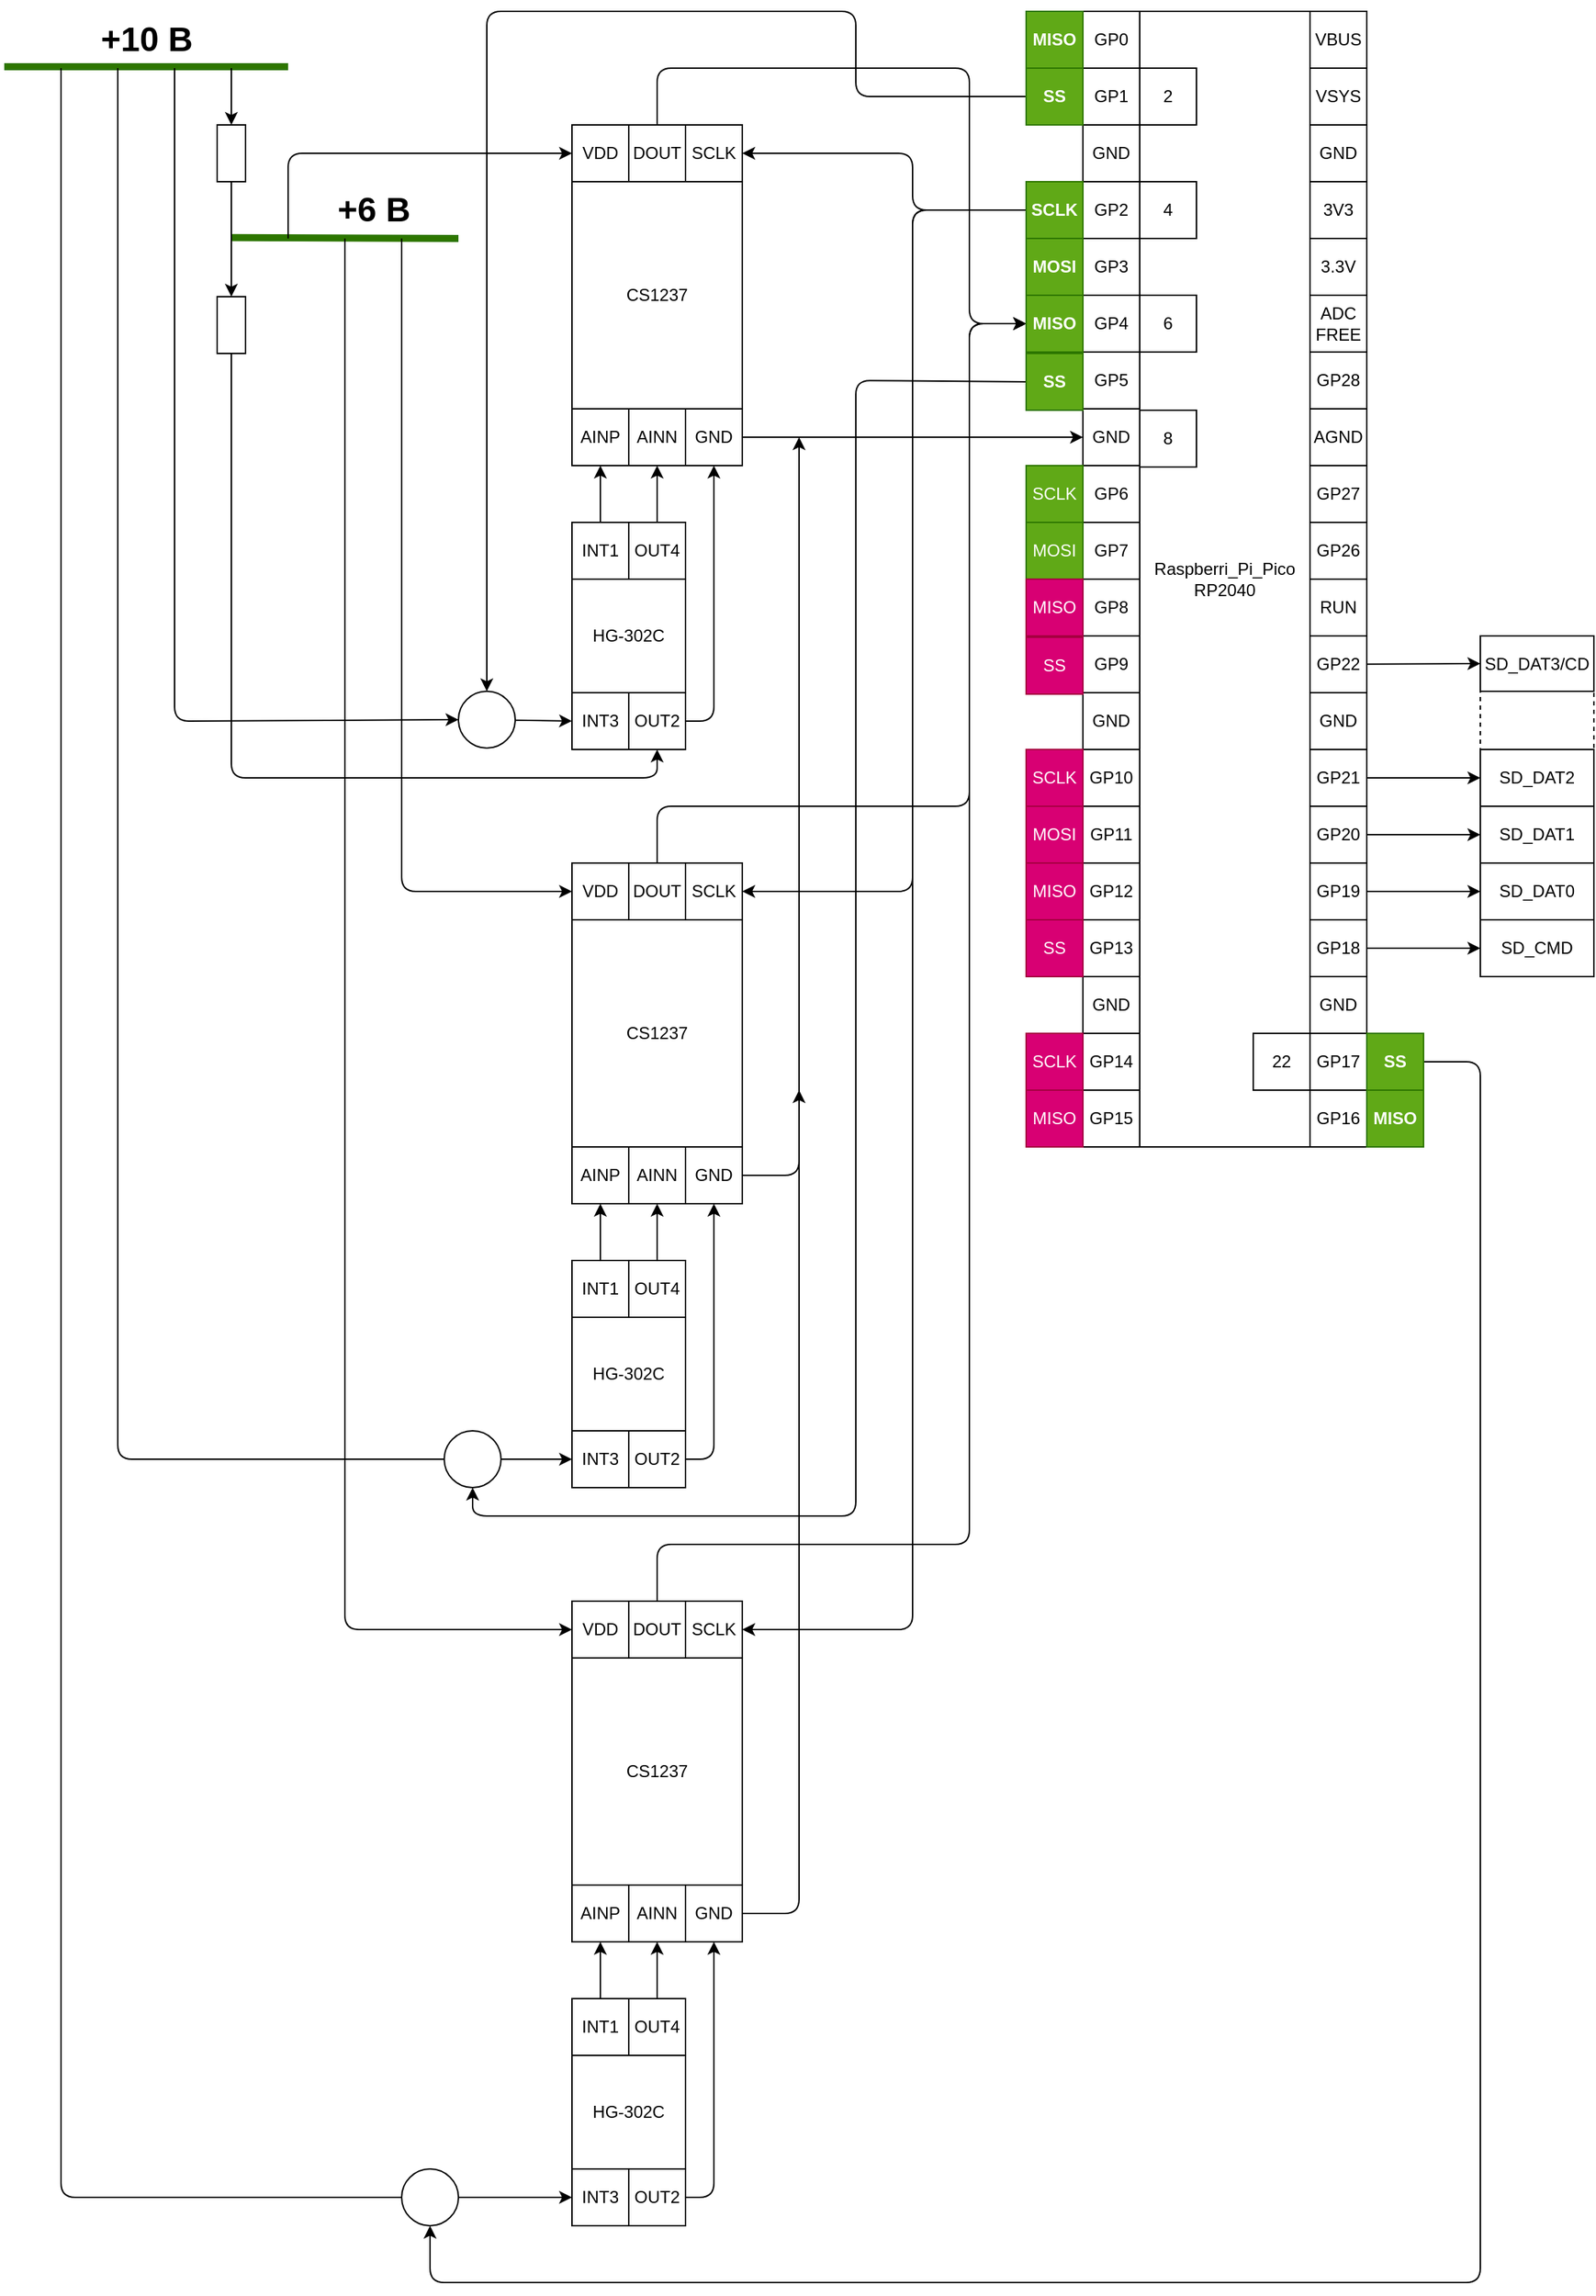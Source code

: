 <mxfile>
    <diagram id="FSZ1kesDSIXPtyk0p3CQ" name="Страница 1">
        <mxGraphModel dx="1162" dy="984" grid="1" gridSize="10" guides="1" tooltips="1" connect="1" arrows="1" fold="1" page="1" pageScale="1" pageWidth="3300" pageHeight="4681" math="1" shadow="0">
            <root>
                <mxCell id="0"/>
                <mxCell id="1" parent="0"/>
                <mxCell id="309" style="edgeStyle=none;html=1;entryX=0;entryY=0.5;entryDx=0;entryDy=0;strokeWidth=1;" parent="1" target="304" edge="1">
                    <mxGeometry relative="1" as="geometry">
                        <mxPoint x="1920" y="2539.9" as="sourcePoint"/>
                    </mxGeometry>
                </mxCell>
                <mxCell id="310" style="edgeStyle=none;html=1;entryX=0;entryY=0.5;entryDx=0;entryDy=0;strokeWidth=1;" parent="1" target="305" edge="1">
                    <mxGeometry relative="1" as="geometry">
                        <mxPoint x="1920" y="2620" as="sourcePoint"/>
                    </mxGeometry>
                </mxCell>
                <mxCell id="311" style="edgeStyle=none;html=1;entryX=0;entryY=0.5;entryDx=0;entryDy=0;strokeWidth=1;" parent="1" target="306" edge="1">
                    <mxGeometry relative="1" as="geometry">
                        <mxPoint x="1920" y="2660" as="sourcePoint"/>
                    </mxGeometry>
                </mxCell>
                <mxCell id="312" style="edgeStyle=none;html=1;entryX=0;entryY=0.5;entryDx=0;entryDy=0;strokeWidth=1;" parent="1" target="307" edge="1">
                    <mxGeometry relative="1" as="geometry">
                        <mxPoint x="1920" y="2700" as="sourcePoint"/>
                    </mxGeometry>
                </mxCell>
                <mxCell id="313" style="edgeStyle=none;html=1;entryX=0;entryY=0.5;entryDx=0;entryDy=0;strokeWidth=1;" parent="1" target="308" edge="1">
                    <mxGeometry relative="1" as="geometry">
                        <mxPoint x="1920" y="2740" as="sourcePoint"/>
                    </mxGeometry>
                </mxCell>
                <mxCell id="170" value="CS1237" style="rounded=0;whiteSpace=wrap;html=1;" parent="1" vertex="1">
                    <mxGeometry x="1360" y="2200" width="120" height="160" as="geometry"/>
                </mxCell>
                <mxCell id="191" style="edgeStyle=none;html=1;exitX=0;exitY=0.25;exitDx=0;exitDy=0;" parent="1" source="171" edge="1">
                    <mxGeometry relative="1" as="geometry">
                        <mxPoint x="1370" y="2380" as="targetPoint"/>
                    </mxGeometry>
                </mxCell>
                <mxCell id="171" value="AINP" style="whiteSpace=wrap;html=1;aspect=fixed;" parent="1" vertex="1">
                    <mxGeometry x="1360" y="2360" width="40" height="40" as="geometry"/>
                </mxCell>
                <mxCell id="249" style="edgeStyle=none;html=1;entryX=0;entryY=0.5;entryDx=0;entryDy=0;" parent="1" source="172" edge="1">
                    <mxGeometry relative="1" as="geometry">
                        <mxPoint x="1720" y="2380" as="targetPoint"/>
                    </mxGeometry>
                </mxCell>
                <mxCell id="172" value="GND" style="whiteSpace=wrap;html=1;aspect=fixed;" parent="1" vertex="1">
                    <mxGeometry x="1440" y="2360" width="40" height="40" as="geometry"/>
                </mxCell>
                <mxCell id="173" value="AINN" style="whiteSpace=wrap;html=1;aspect=fixed;" parent="1" vertex="1">
                    <mxGeometry x="1400" y="2360" width="40" height="40" as="geometry"/>
                </mxCell>
                <mxCell id="251" style="edgeStyle=none;html=1;entryX=0;entryY=0.5;entryDx=0;entryDy=0;" parent="1" source="174" edge="1">
                    <mxGeometry relative="1" as="geometry">
                        <Array as="points">
                            <mxPoint x="1420" y="2120"/>
                            <mxPoint x="1640" y="2120"/>
                            <mxPoint x="1640" y="2300"/>
                        </Array>
                        <mxPoint x="1680" y="2300" as="targetPoint"/>
                    </mxGeometry>
                </mxCell>
                <mxCell id="174" value="DOUT" style="whiteSpace=wrap;html=1;aspect=fixed;" parent="1" vertex="1">
                    <mxGeometry x="1400" y="2160" width="40" height="40" as="geometry"/>
                </mxCell>
                <mxCell id="175" value="SCLK" style="whiteSpace=wrap;html=1;aspect=fixed;" parent="1" vertex="1">
                    <mxGeometry x="1440" y="2160" width="40" height="40" as="geometry"/>
                </mxCell>
                <mxCell id="176" value="VDD" style="whiteSpace=wrap;html=1;aspect=fixed;" parent="1" vertex="1">
                    <mxGeometry x="1360" y="2160" width="40" height="40" as="geometry"/>
                </mxCell>
                <mxCell id="179" value="HG-302C" style="whiteSpace=wrap;html=1;aspect=fixed;" parent="1" vertex="1">
                    <mxGeometry x="1360" y="2480" width="80" height="80" as="geometry"/>
                </mxCell>
                <mxCell id="184" style="edgeStyle=none;html=1;entryX=0.5;entryY=1;entryDx=0;entryDy=0;" parent="1" source="180" target="171" edge="1">
                    <mxGeometry relative="1" as="geometry"/>
                </mxCell>
                <mxCell id="180" value="INT1" style="whiteSpace=wrap;html=1;aspect=fixed;" parent="1" vertex="1">
                    <mxGeometry x="1360" y="2440" width="40" height="40" as="geometry"/>
                </mxCell>
                <mxCell id="181" value="INT3" style="whiteSpace=wrap;html=1;aspect=fixed;" parent="1" vertex="1">
                    <mxGeometry x="1360" y="2560" width="40" height="40" as="geometry"/>
                </mxCell>
                <mxCell id="196" style="edgeStyle=none;html=1;exitX=1;exitY=0.5;exitDx=0;exitDy=0;entryX=0.5;entryY=1;entryDx=0;entryDy=0;" parent="1" source="182" target="172" edge="1">
                    <mxGeometry relative="1" as="geometry">
                        <Array as="points">
                            <mxPoint x="1460" y="2580"/>
                        </Array>
                    </mxGeometry>
                </mxCell>
                <mxCell id="182" value="OUT2" style="whiteSpace=wrap;html=1;aspect=fixed;" parent="1" vertex="1">
                    <mxGeometry x="1400" y="2560" width="40" height="40" as="geometry"/>
                </mxCell>
                <mxCell id="185" style="edgeStyle=none;html=1;entryX=0.5;entryY=1;entryDx=0;entryDy=0;" parent="1" source="183" target="173" edge="1">
                    <mxGeometry relative="1" as="geometry"/>
                </mxCell>
                <mxCell id="183" value="OUT4" style="whiteSpace=wrap;html=1;aspect=fixed;" parent="1" vertex="1">
                    <mxGeometry x="1400" y="2440" width="40" height="40" as="geometry"/>
                </mxCell>
                <mxCell id="197" value="CS1237" style="rounded=0;whiteSpace=wrap;html=1;" parent="1" vertex="1">
                    <mxGeometry x="1360" y="2720" width="120" height="160" as="geometry"/>
                </mxCell>
                <mxCell id="198" style="edgeStyle=none;html=1;exitX=0;exitY=0.25;exitDx=0;exitDy=0;" parent="1" source="199" edge="1">
                    <mxGeometry relative="1" as="geometry">
                        <mxPoint x="1370" y="2900" as="targetPoint"/>
                    </mxGeometry>
                </mxCell>
                <mxCell id="199" value="AINP" style="whiteSpace=wrap;html=1;aspect=fixed;" parent="1" vertex="1">
                    <mxGeometry x="1360" y="2880" width="40" height="40" as="geometry"/>
                </mxCell>
                <mxCell id="259" style="edgeStyle=none;html=1;" parent="1" source="200" edge="1">
                    <mxGeometry relative="1" as="geometry">
                        <mxPoint x="1520" y="2380" as="targetPoint"/>
                        <Array as="points">
                            <mxPoint x="1520" y="2900"/>
                        </Array>
                    </mxGeometry>
                </mxCell>
                <mxCell id="200" value="GND" style="whiteSpace=wrap;html=1;aspect=fixed;" parent="1" vertex="1">
                    <mxGeometry x="1440" y="2880" width="40" height="40" as="geometry"/>
                </mxCell>
                <mxCell id="201" value="AINN" style="whiteSpace=wrap;html=1;aspect=fixed;" parent="1" vertex="1">
                    <mxGeometry x="1400" y="2880" width="40" height="40" as="geometry"/>
                </mxCell>
                <mxCell id="256" style="edgeStyle=none;html=1;entryX=0;entryY=0.5;entryDx=0;entryDy=0;" parent="1" source="202" edge="1">
                    <mxGeometry relative="1" as="geometry">
                        <Array as="points">
                            <mxPoint x="1420" y="2640"/>
                            <mxPoint x="1640" y="2640"/>
                            <mxPoint x="1640" y="2300"/>
                        </Array>
                        <mxPoint x="1680" y="2300" as="targetPoint"/>
                    </mxGeometry>
                </mxCell>
                <mxCell id="202" value="DOUT" style="whiteSpace=wrap;html=1;aspect=fixed;" parent="1" vertex="1">
                    <mxGeometry x="1400" y="2680" width="40" height="40" as="geometry"/>
                </mxCell>
                <mxCell id="203" value="SCLK" style="whiteSpace=wrap;html=1;aspect=fixed;" parent="1" vertex="1">
                    <mxGeometry x="1440" y="2680" width="40" height="40" as="geometry"/>
                </mxCell>
                <mxCell id="205" value="VDD" style="whiteSpace=wrap;html=1;aspect=fixed;" parent="1" vertex="1">
                    <mxGeometry x="1360" y="2680" width="40" height="40" as="geometry"/>
                </mxCell>
                <mxCell id="208" value="HG-302C" style="whiteSpace=wrap;html=1;aspect=fixed;" parent="1" vertex="1">
                    <mxGeometry x="1360" y="3000" width="80" height="80" as="geometry"/>
                </mxCell>
                <mxCell id="209" style="edgeStyle=none;html=1;entryX=0.5;entryY=1;entryDx=0;entryDy=0;" parent="1" source="210" target="199" edge="1">
                    <mxGeometry relative="1" as="geometry"/>
                </mxCell>
                <mxCell id="210" value="INT1" style="whiteSpace=wrap;html=1;aspect=fixed;" parent="1" vertex="1">
                    <mxGeometry x="1360" y="2960" width="40" height="40" as="geometry"/>
                </mxCell>
                <mxCell id="212" value="INT3" style="whiteSpace=wrap;html=1;aspect=fixed;" parent="1" vertex="1">
                    <mxGeometry x="1360" y="3080" width="40" height="40" as="geometry"/>
                </mxCell>
                <mxCell id="213" style="edgeStyle=none;html=1;exitX=1;exitY=0.5;exitDx=0;exitDy=0;entryX=0.5;entryY=1;entryDx=0;entryDy=0;" parent="1" source="214" target="200" edge="1">
                    <mxGeometry relative="1" as="geometry">
                        <Array as="points">
                            <mxPoint x="1460" y="3100"/>
                        </Array>
                    </mxGeometry>
                </mxCell>
                <mxCell id="214" value="OUT2" style="whiteSpace=wrap;html=1;aspect=fixed;" parent="1" vertex="1">
                    <mxGeometry x="1400" y="3080" width="40" height="40" as="geometry"/>
                </mxCell>
                <mxCell id="215" style="edgeStyle=none;html=1;entryX=0.5;entryY=1;entryDx=0;entryDy=0;" parent="1" source="216" target="201" edge="1">
                    <mxGeometry relative="1" as="geometry"/>
                </mxCell>
                <mxCell id="216" value="OUT4" style="whiteSpace=wrap;html=1;aspect=fixed;" parent="1" vertex="1">
                    <mxGeometry x="1400" y="2960" width="40" height="40" as="geometry"/>
                </mxCell>
                <mxCell id="250" style="edgeStyle=none;html=1;entryX=1;entryY=0.5;entryDx=0;entryDy=0;" parent="1" target="175" edge="1">
                    <mxGeometry relative="1" as="geometry">
                        <Array as="points">
                            <mxPoint x="1600" y="2220"/>
                            <mxPoint x="1600" y="2180"/>
                        </Array>
                        <mxPoint x="1680" y="2220" as="sourcePoint"/>
                    </mxGeometry>
                </mxCell>
                <mxCell id="315" style="edgeStyle=none;html=1;exitX=0;exitY=0.5;exitDx=0;exitDy=0;entryX=1;entryY=0.5;entryDx=0;entryDy=0;" parent="1" target="203" edge="1">
                    <mxGeometry relative="1" as="geometry">
                        <Array as="points">
                            <mxPoint x="1600" y="2220"/>
                            <mxPoint x="1600" y="2700"/>
                        </Array>
                        <mxPoint x="1680" y="2220" as="sourcePoint"/>
                    </mxGeometry>
                </mxCell>
                <mxCell id="316" style="edgeStyle=none;html=1;exitX=0;exitY=0.5;exitDx=0;exitDy=0;entryX=1;entryY=0.5;entryDx=0;entryDy=0;" parent="1" target="271" edge="1">
                    <mxGeometry relative="1" as="geometry">
                        <Array as="points">
                            <mxPoint x="1600" y="2220"/>
                            <mxPoint x="1600" y="3220"/>
                        </Array>
                        <mxPoint x="1680" y="2220" as="sourcePoint"/>
                    </mxGeometry>
                </mxCell>
                <mxCell id="319" style="edgeStyle=none;html=1;exitX=0;exitY=0.5;exitDx=0;exitDy=0;entryX=0.5;entryY=0;entryDx=0;entryDy=0;" parent="1" target="389" edge="1">
                    <mxGeometry relative="1" as="geometry">
                        <Array as="points">
                            <mxPoint x="1560" y="2140"/>
                            <mxPoint x="1560" y="2080"/>
                            <mxPoint x="1300" y="2080"/>
                            <mxPoint x="1300" y="2430"/>
                        </Array>
                        <mxPoint x="1680" y="2140" as="sourcePoint"/>
                        <mxPoint x="1320" y="2520" as="targetPoint"/>
                    </mxGeometry>
                </mxCell>
                <mxCell id="320" style="edgeStyle=none;html=1;exitX=0;exitY=0.5;exitDx=0;exitDy=0;entryX=0.5;entryY=1;entryDx=0;entryDy=0;" parent="1" target="391" edge="1">
                    <mxGeometry relative="1" as="geometry">
                        <Array as="points">
                            <mxPoint x="1560" y="2340"/>
                            <mxPoint x="1560" y="3140"/>
                            <mxPoint x="1320" y="3140"/>
                            <mxPoint x="1290" y="3140"/>
                        </Array>
                        <mxPoint x="1680" y="2341" as="sourcePoint"/>
                    </mxGeometry>
                </mxCell>
                <mxCell id="265" value="CS1237" style="rounded=0;whiteSpace=wrap;html=1;" parent="1" vertex="1">
                    <mxGeometry x="1360" y="3240" width="120" height="160" as="geometry"/>
                </mxCell>
                <mxCell id="266" style="edgeStyle=none;html=1;exitX=0;exitY=0.25;exitDx=0;exitDy=0;" parent="1" source="267" edge="1">
                    <mxGeometry relative="1" as="geometry">
                        <mxPoint x="1370.0" y="3420" as="targetPoint"/>
                    </mxGeometry>
                </mxCell>
                <mxCell id="267" value="AINP" style="whiteSpace=wrap;html=1;aspect=fixed;" parent="1" vertex="1">
                    <mxGeometry x="1360" y="3400" width="40" height="40" as="geometry"/>
                </mxCell>
                <mxCell id="286" style="edgeStyle=none;html=1;" parent="1" source="268" edge="1">
                    <mxGeometry relative="1" as="geometry">
                        <mxPoint x="1520" y="2840" as="targetPoint"/>
                        <Array as="points">
                            <mxPoint x="1520" y="3420"/>
                        </Array>
                    </mxGeometry>
                </mxCell>
                <mxCell id="268" value="GND" style="whiteSpace=wrap;html=1;aspect=fixed;" parent="1" vertex="1">
                    <mxGeometry x="1440" y="3400" width="40" height="40" as="geometry"/>
                </mxCell>
                <mxCell id="269" value="AINN" style="whiteSpace=wrap;html=1;aspect=fixed;" parent="1" vertex="1">
                    <mxGeometry x="1400" y="3400" width="40" height="40" as="geometry"/>
                </mxCell>
                <mxCell id="281" value="" style="edgeStyle=none;html=1;entryX=0;entryY=0.5;entryDx=0;entryDy=0;" parent="1" source="270" edge="1">
                    <mxGeometry relative="1" as="geometry">
                        <mxPoint x="1680" y="2300" as="targetPoint"/>
                        <Array as="points">
                            <mxPoint x="1420" y="3160"/>
                            <mxPoint x="1640" y="3160"/>
                            <mxPoint x="1640" y="2300"/>
                        </Array>
                    </mxGeometry>
                </mxCell>
                <mxCell id="270" value="DOUT" style="whiteSpace=wrap;html=1;aspect=fixed;" parent="1" vertex="1">
                    <mxGeometry x="1400" y="3200" width="40" height="40" as="geometry"/>
                </mxCell>
                <mxCell id="271" value="SCLK" style="whiteSpace=wrap;html=1;aspect=fixed;" parent="1" vertex="1">
                    <mxGeometry x="1440" y="3200" width="40" height="40" as="geometry"/>
                </mxCell>
                <mxCell id="272" value="VDD" style="whiteSpace=wrap;html=1;aspect=fixed;" parent="1" vertex="1">
                    <mxGeometry x="1360" y="3200" width="40" height="40" as="geometry"/>
                </mxCell>
                <mxCell id="273" value="HG-302C" style="whiteSpace=wrap;html=1;aspect=fixed;" parent="1" vertex="1">
                    <mxGeometry x="1360" y="3520" width="80" height="80" as="geometry"/>
                </mxCell>
                <mxCell id="274" style="edgeStyle=none;html=1;entryX=0.5;entryY=1;entryDx=0;entryDy=0;" parent="1" source="275" target="267" edge="1">
                    <mxGeometry relative="1" as="geometry"/>
                </mxCell>
                <mxCell id="275" value="INT1" style="whiteSpace=wrap;html=1;aspect=fixed;" parent="1" vertex="1">
                    <mxGeometry x="1360" y="3480" width="40" height="40" as="geometry"/>
                </mxCell>
                <mxCell id="276" value="INT3" style="whiteSpace=wrap;html=1;aspect=fixed;" parent="1" vertex="1">
                    <mxGeometry x="1360" y="3600" width="40" height="40" as="geometry"/>
                </mxCell>
                <mxCell id="277" style="edgeStyle=none;html=1;exitX=1;exitY=0.5;exitDx=0;exitDy=0;entryX=0.5;entryY=1;entryDx=0;entryDy=0;" parent="1" source="278" target="268" edge="1">
                    <mxGeometry relative="1" as="geometry">
                        <Array as="points">
                            <mxPoint x="1460" y="3620"/>
                        </Array>
                    </mxGeometry>
                </mxCell>
                <mxCell id="278" value="OUT2" style="whiteSpace=wrap;html=1;aspect=fixed;" parent="1" vertex="1">
                    <mxGeometry x="1400" y="3600" width="40" height="40" as="geometry"/>
                </mxCell>
                <mxCell id="279" style="edgeStyle=none;html=1;entryX=0.5;entryY=1;entryDx=0;entryDy=0;" parent="1" source="280" target="269" edge="1">
                    <mxGeometry relative="1" as="geometry"/>
                </mxCell>
                <mxCell id="280" value="OUT4" style="whiteSpace=wrap;html=1;aspect=fixed;" parent="1" vertex="1">
                    <mxGeometry x="1400" y="3480" width="40" height="40" as="geometry"/>
                </mxCell>
                <mxCell id="288" value="" style="endArrow=none;html=1;fillColor=#60a917;strokeColor=#2D7600;strokeWidth=5;" parent="1" edge="1">
                    <mxGeometry width="50" height="50" relative="1" as="geometry">
                        <mxPoint x="960" y="2119" as="sourcePoint"/>
                        <mxPoint x="1160" y="2119" as="targetPoint"/>
                    </mxGeometry>
                </mxCell>
                <mxCell id="289" value="" style="endArrow=classic;html=1;strokeWidth=1;entryX=0;entryY=0.5;entryDx=0;entryDy=0;" parent="1" target="389" edge="1">
                    <mxGeometry width="50" height="50" relative="1" as="geometry">
                        <mxPoint x="1080" y="2120" as="sourcePoint"/>
                        <mxPoint x="1270" y="2580" as="targetPoint"/>
                        <Array as="points">
                            <mxPoint x="1080" y="2580"/>
                        </Array>
                    </mxGeometry>
                </mxCell>
                <mxCell id="292" value="+10 В" style="text;strokeColor=none;fillColor=none;html=1;fontSize=24;fontStyle=1;verticalAlign=middle;align=center;" parent="1" vertex="1">
                    <mxGeometry x="1010" y="2080" width="100" height="40" as="geometry"/>
                </mxCell>
                <mxCell id="293" value="" style="endArrow=none;html=1;fillColor=#60a917;strokeColor=#2D7600;strokeWidth=5;" parent="1" edge="1">
                    <mxGeometry width="50" height="50" relative="1" as="geometry">
                        <mxPoint x="1120" y="2239.39" as="sourcePoint"/>
                        <mxPoint x="1280" y="2240" as="targetPoint"/>
                    </mxGeometry>
                </mxCell>
                <mxCell id="297" style="edgeStyle=none;html=1;exitX=0.5;exitY=1;exitDx=0;exitDy=0;entryX=0.5;entryY=0;entryDx=0;entryDy=0;strokeWidth=1;" parent="1" source="294" target="295" edge="1">
                    <mxGeometry relative="1" as="geometry"/>
                </mxCell>
                <mxCell id="294" value="" style="rounded=0;whiteSpace=wrap;html=1;" parent="1" vertex="1">
                    <mxGeometry x="1110" y="2160" width="20" height="40" as="geometry"/>
                </mxCell>
                <mxCell id="298" style="edgeStyle=none;html=1;entryX=0.5;entryY=1;entryDx=0;entryDy=0;strokeWidth=1;" parent="1" source="295" target="182" edge="1">
                    <mxGeometry relative="1" as="geometry">
                        <Array as="points">
                            <mxPoint x="1120" y="2620"/>
                            <mxPoint x="1420" y="2620"/>
                        </Array>
                    </mxGeometry>
                </mxCell>
                <mxCell id="295" value="" style="rounded=0;whiteSpace=wrap;html=1;" parent="1" vertex="1">
                    <mxGeometry x="1110" y="2281" width="20" height="40" as="geometry"/>
                </mxCell>
                <mxCell id="296" value="" style="endArrow=classic;html=1;strokeWidth=1;" parent="1" target="294" edge="1">
                    <mxGeometry width="50" height="50" relative="1" as="geometry">
                        <mxPoint x="1120" y="2120" as="sourcePoint"/>
                        <mxPoint x="1130" y="2250" as="targetPoint"/>
                    </mxGeometry>
                </mxCell>
                <mxCell id="299" value="" style="endArrow=classic;html=1;strokeWidth=1;entryX=0;entryY=0.5;entryDx=0;entryDy=0;" parent="1" target="176" edge="1">
                    <mxGeometry width="50" height="50" relative="1" as="geometry">
                        <mxPoint x="1160" y="2240" as="sourcePoint"/>
                        <mxPoint x="1350" y="2180" as="targetPoint"/>
                        <Array as="points">
                            <mxPoint x="1160" y="2180"/>
                        </Array>
                    </mxGeometry>
                </mxCell>
                <mxCell id="301" value="" style="endArrow=classic;html=1;strokeWidth=1;entryX=0;entryY=0.5;entryDx=0;entryDy=0;" parent="1" target="205" edge="1">
                    <mxGeometry width="50" height="50" relative="1" as="geometry">
                        <mxPoint x="1240" y="2240" as="sourcePoint"/>
                        <mxPoint x="1140" y="2410" as="targetPoint"/>
                        <Array as="points">
                            <mxPoint x="1240" y="2700"/>
                        </Array>
                    </mxGeometry>
                </mxCell>
                <mxCell id="302" value="" style="endArrow=classic;html=1;strokeWidth=1;entryX=0;entryY=0.5;entryDx=0;entryDy=0;" parent="1" target="272" edge="1">
                    <mxGeometry width="50" height="50" relative="1" as="geometry">
                        <mxPoint x="1200" y="2240" as="sourcePoint"/>
                        <mxPoint x="1270" y="2960" as="targetPoint"/>
                        <Array as="points">
                            <mxPoint x="1200" y="3220"/>
                        </Array>
                    </mxGeometry>
                </mxCell>
                <mxCell id="303" value="+6 В" style="text;strokeColor=none;fillColor=none;html=1;fontSize=24;fontStyle=1;verticalAlign=middle;align=center;" parent="1" vertex="1">
                    <mxGeometry x="1170" y="2200" width="100" height="40" as="geometry"/>
                </mxCell>
                <mxCell id="304" value="SD_DAT3/CD" style="whiteSpace=wrap;html=1;" parent="1" vertex="1">
                    <mxGeometry x="2000" y="2520" width="80" height="39" as="geometry"/>
                </mxCell>
                <mxCell id="305" value="SD_DAT2" style="whiteSpace=wrap;html=1;" parent="1" vertex="1">
                    <mxGeometry x="2000" y="2600" width="80" height="40" as="geometry"/>
                </mxCell>
                <mxCell id="306" value="SD_DAT1" style="whiteSpace=wrap;html=1;" parent="1" vertex="1">
                    <mxGeometry x="2000" y="2640" width="80" height="40" as="geometry"/>
                </mxCell>
                <mxCell id="307" value="SD_DAT0" style="whiteSpace=wrap;html=1;" parent="1" vertex="1">
                    <mxGeometry x="2000" y="2680" width="80" height="40" as="geometry"/>
                </mxCell>
                <mxCell id="308" value="SD_CMD" style="whiteSpace=wrap;html=1;" parent="1" vertex="1">
                    <mxGeometry x="2000" y="2720" width="80" height="40" as="geometry"/>
                </mxCell>
                <mxCell id="314" value="" style="rounded=0;whiteSpace=wrap;html=1;strokeWidth=1;fillColor=none;strokeColor=default;dashed=1;" parent="1" vertex="1">
                    <mxGeometry x="2000" y="2520" width="80" height="240" as="geometry"/>
                </mxCell>
                <mxCell id="324" style="edgeStyle=none;html=1;" parent="1" source="326" edge="1">
                    <mxGeometry relative="1" as="geometry">
                        <mxPoint x="1820" y="2440" as="targetPoint"/>
                    </mxGeometry>
                </mxCell>
                <mxCell id="325" style="edgeStyle=none;html=1;" parent="1" source="326" edge="1">
                    <mxGeometry relative="1" as="geometry">
                        <mxPoint x="1820" y="2420" as="targetPoint"/>
                    </mxGeometry>
                </mxCell>
                <mxCell id="326" value="Raspberri_Pi_Pico&lt;br&gt;RP2040" style="whiteSpace=wrap;html=1;" parent="1" vertex="1">
                    <mxGeometry x="1760" y="2080" width="120" height="800" as="geometry"/>
                </mxCell>
                <mxCell id="327" value="GND" style="whiteSpace=wrap;html=1;aspect=fixed;" parent="1" vertex="1">
                    <mxGeometry x="1720" y="2160" width="40" height="40" as="geometry"/>
                </mxCell>
                <mxCell id="328" value="GP1" style="whiteSpace=wrap;html=1;aspect=fixed;" parent="1" vertex="1">
                    <mxGeometry x="1720" y="2120" width="40" height="40" as="geometry"/>
                </mxCell>
                <mxCell id="329" value="GP0" style="whiteSpace=wrap;html=1;aspect=fixed;" parent="1" vertex="1">
                    <mxGeometry x="1720" y="2080" width="40" height="40" as="geometry"/>
                </mxCell>
                <mxCell id="330" value="GP2" style="whiteSpace=wrap;html=1;aspect=fixed;" parent="1" vertex="1">
                    <mxGeometry x="1720" y="2200" width="40" height="40" as="geometry"/>
                </mxCell>
                <mxCell id="331" value="GP3" style="whiteSpace=wrap;html=1;aspect=fixed;" parent="1" vertex="1">
                    <mxGeometry x="1720" y="2240" width="40" height="40" as="geometry"/>
                </mxCell>
                <mxCell id="332" value="GP4" style="whiteSpace=wrap;html=1;aspect=fixed;" parent="1" vertex="1">
                    <mxGeometry x="1720" y="2280" width="40" height="40" as="geometry"/>
                </mxCell>
                <mxCell id="333" value="GP5" style="whiteSpace=wrap;html=1;aspect=fixed;" parent="1" vertex="1">
                    <mxGeometry x="1720" y="2320" width="40" height="40" as="geometry"/>
                </mxCell>
                <mxCell id="334" value="GND" style="whiteSpace=wrap;html=1;aspect=fixed;" parent="1" vertex="1">
                    <mxGeometry x="1720" y="2360" width="40" height="40" as="geometry"/>
                </mxCell>
                <mxCell id="335" value="GP6" style="whiteSpace=wrap;html=1;aspect=fixed;" parent="1" vertex="1">
                    <mxGeometry x="1720" y="2400" width="40" height="40" as="geometry"/>
                </mxCell>
                <mxCell id="336" value="GP7" style="whiteSpace=wrap;html=1;aspect=fixed;" parent="1" vertex="1">
                    <mxGeometry x="1720" y="2440" width="40" height="40" as="geometry"/>
                </mxCell>
                <mxCell id="337" value="GP8" style="whiteSpace=wrap;html=1;aspect=fixed;" parent="1" vertex="1">
                    <mxGeometry x="1720" y="2480" width="40" height="40" as="geometry"/>
                </mxCell>
                <mxCell id="338" value="GP9" style="whiteSpace=wrap;html=1;aspect=fixed;" parent="1" vertex="1">
                    <mxGeometry x="1720" y="2520" width="40" height="40" as="geometry"/>
                </mxCell>
                <mxCell id="339" value="GND" style="whiteSpace=wrap;html=1;aspect=fixed;" parent="1" vertex="1">
                    <mxGeometry x="1720" y="2560" width="40" height="40" as="geometry"/>
                </mxCell>
                <mxCell id="340" value="GP10" style="whiteSpace=wrap;html=1;aspect=fixed;" parent="1" vertex="1">
                    <mxGeometry x="1720" y="2600" width="40" height="40" as="geometry"/>
                </mxCell>
                <mxCell id="341" value="GP11" style="whiteSpace=wrap;html=1;aspect=fixed;" parent="1" vertex="1">
                    <mxGeometry x="1720" y="2640" width="40" height="40" as="geometry"/>
                </mxCell>
                <mxCell id="342" value="GP12" style="whiteSpace=wrap;html=1;aspect=fixed;" parent="1" vertex="1">
                    <mxGeometry x="1720" y="2680" width="40" height="40" as="geometry"/>
                </mxCell>
                <mxCell id="343" value="GP13" style="whiteSpace=wrap;html=1;aspect=fixed;" parent="1" vertex="1">
                    <mxGeometry x="1720" y="2720" width="40" height="40" as="geometry"/>
                </mxCell>
                <mxCell id="344" value="GND" style="whiteSpace=wrap;html=1;aspect=fixed;" parent="1" vertex="1">
                    <mxGeometry x="1720" y="2760" width="40" height="40" as="geometry"/>
                </mxCell>
                <mxCell id="345" value="GP14" style="whiteSpace=wrap;html=1;aspect=fixed;" parent="1" vertex="1">
                    <mxGeometry x="1720" y="2800" width="40" height="40" as="geometry"/>
                </mxCell>
                <mxCell id="346" value="GP15" style="whiteSpace=wrap;html=1;aspect=fixed;" parent="1" vertex="1">
                    <mxGeometry x="1720" y="2840" width="40" height="40" as="geometry"/>
                </mxCell>
                <mxCell id="347" value="GND" style="whiteSpace=wrap;html=1;aspect=fixed;" parent="1" vertex="1">
                    <mxGeometry x="1880" y="2160" width="40" height="40" as="geometry"/>
                </mxCell>
                <mxCell id="348" value="VSYS" style="whiteSpace=wrap;html=1;aspect=fixed;" parent="1" vertex="1">
                    <mxGeometry x="1880" y="2120" width="40" height="40" as="geometry"/>
                </mxCell>
                <mxCell id="349" value="VBUS" style="whiteSpace=wrap;html=1;aspect=fixed;" parent="1" vertex="1">
                    <mxGeometry x="1880" y="2080" width="40" height="40" as="geometry"/>
                </mxCell>
                <mxCell id="350" value="3V3" style="whiteSpace=wrap;html=1;aspect=fixed;" parent="1" vertex="1">
                    <mxGeometry x="1880" y="2200" width="40" height="40" as="geometry"/>
                </mxCell>
                <mxCell id="351" value="3.3V" style="whiteSpace=wrap;html=1;aspect=fixed;" parent="1" vertex="1">
                    <mxGeometry x="1880" y="2240" width="40" height="40" as="geometry"/>
                </mxCell>
                <mxCell id="352" value="ADC&lt;br&gt;FREE" style="whiteSpace=wrap;html=1;aspect=fixed;" parent="1" vertex="1">
                    <mxGeometry x="1880" y="2280" width="40" height="40" as="geometry"/>
                </mxCell>
                <mxCell id="353" value="GP28" style="whiteSpace=wrap;html=1;aspect=fixed;" parent="1" vertex="1">
                    <mxGeometry x="1880" y="2320" width="40" height="40" as="geometry"/>
                </mxCell>
                <mxCell id="354" value="AGND" style="whiteSpace=wrap;html=1;aspect=fixed;" parent="1" vertex="1">
                    <mxGeometry x="1880" y="2360" width="40" height="40" as="geometry"/>
                </mxCell>
                <mxCell id="355" value="GP27" style="whiteSpace=wrap;html=1;aspect=fixed;" parent="1" vertex="1">
                    <mxGeometry x="1880" y="2400" width="40" height="40" as="geometry"/>
                </mxCell>
                <mxCell id="356" value="GP26" style="whiteSpace=wrap;html=1;aspect=fixed;" parent="1" vertex="1">
                    <mxGeometry x="1880" y="2440" width="40" height="40" as="geometry"/>
                </mxCell>
                <mxCell id="357" value="RUN" style="whiteSpace=wrap;html=1;aspect=fixed;" parent="1" vertex="1">
                    <mxGeometry x="1880" y="2480" width="40" height="40" as="geometry"/>
                </mxCell>
                <mxCell id="358" value="GP22" style="whiteSpace=wrap;html=1;aspect=fixed;" parent="1" vertex="1">
                    <mxGeometry x="1880" y="2520" width="40" height="40" as="geometry"/>
                </mxCell>
                <mxCell id="359" value="GND" style="whiteSpace=wrap;html=1;aspect=fixed;" parent="1" vertex="1">
                    <mxGeometry x="1880" y="2560" width="40" height="40" as="geometry"/>
                </mxCell>
                <mxCell id="360" value="GP21" style="whiteSpace=wrap;html=1;aspect=fixed;" parent="1" vertex="1">
                    <mxGeometry x="1880" y="2600" width="40" height="40" as="geometry"/>
                </mxCell>
                <mxCell id="361" value="GP20" style="whiteSpace=wrap;html=1;aspect=fixed;" parent="1" vertex="1">
                    <mxGeometry x="1880" y="2640" width="40" height="40" as="geometry"/>
                </mxCell>
                <mxCell id="362" value="GP19" style="whiteSpace=wrap;html=1;aspect=fixed;" parent="1" vertex="1">
                    <mxGeometry x="1880" y="2680" width="40" height="40" as="geometry"/>
                </mxCell>
                <mxCell id="363" value="GP18" style="whiteSpace=wrap;html=1;aspect=fixed;" parent="1" vertex="1">
                    <mxGeometry x="1880" y="2720" width="40" height="40" as="geometry"/>
                </mxCell>
                <mxCell id="364" value="GND" style="whiteSpace=wrap;html=1;aspect=fixed;" parent="1" vertex="1">
                    <mxGeometry x="1880" y="2760" width="40" height="40" as="geometry"/>
                </mxCell>
                <mxCell id="365" value="GP17" style="whiteSpace=wrap;html=1;aspect=fixed;" parent="1" vertex="1">
                    <mxGeometry x="1880" y="2800" width="40" height="40" as="geometry"/>
                </mxCell>
                <mxCell id="366" value="GP16" style="whiteSpace=wrap;html=1;aspect=fixed;" parent="1" vertex="1">
                    <mxGeometry x="1880" y="2840" width="40" height="40" as="geometry"/>
                </mxCell>
                <mxCell id="367" value="SCLK" style="whiteSpace=wrap;html=1;aspect=fixed;fontStyle=1;fillColor=#60a917;fontColor=#ffffff;strokeColor=#2D7600;" parent="1" vertex="1">
                    <mxGeometry x="1680" y="2200" width="40" height="40" as="geometry"/>
                </mxCell>
                <mxCell id="368" value="MOSI" style="whiteSpace=wrap;html=1;aspect=fixed;fontStyle=1;fillColor=#60a917;fontColor=#ffffff;strokeColor=#2D7600;" parent="1" vertex="1">
                    <mxGeometry x="1680" y="2240" width="40" height="40" as="geometry"/>
                </mxCell>
                <mxCell id="369" value="MISO" style="whiteSpace=wrap;html=1;aspect=fixed;fontStyle=1;fillColor=#60a917;fontColor=#ffffff;strokeColor=#2D7600;" parent="1" vertex="1">
                    <mxGeometry x="1680" y="2280" width="40" height="40" as="geometry"/>
                </mxCell>
                <mxCell id="370" value="SS" style="whiteSpace=wrap;html=1;aspect=fixed;fontStyle=1;fillColor=#60a917;fontColor=#ffffff;strokeColor=#2D7600;" parent="1" vertex="1">
                    <mxGeometry x="1680" y="2321" width="40" height="40" as="geometry"/>
                </mxCell>
                <mxCell id="371" value="SCLK" style="whiteSpace=wrap;html=1;aspect=fixed;fillColor=#60a917;fontColor=#ffffff;strokeColor=#2D7600;" parent="1" vertex="1">
                    <mxGeometry x="1680" y="2400" width="40" height="40" as="geometry"/>
                </mxCell>
                <mxCell id="372" value="MOSI" style="whiteSpace=wrap;html=1;aspect=fixed;fillColor=#60a917;fontColor=#ffffff;strokeColor=#2D7600;" parent="1" vertex="1">
                    <mxGeometry x="1680" y="2440" width="40" height="40" as="geometry"/>
                </mxCell>
                <mxCell id="373" value="MISO" style="whiteSpace=wrap;html=1;aspect=fixed;fillColor=#d80073;fontColor=#ffffff;strokeColor=#A50040;" parent="1" vertex="1">
                    <mxGeometry x="1680" y="2480" width="40" height="40" as="geometry"/>
                </mxCell>
                <mxCell id="374" value="SS" style="whiteSpace=wrap;html=1;aspect=fixed;fillColor=#d80073;fontColor=#ffffff;strokeColor=#A50040;" parent="1" vertex="1">
                    <mxGeometry x="1680" y="2521" width="40" height="40" as="geometry"/>
                </mxCell>
                <mxCell id="375" value="SCLK" style="whiteSpace=wrap;html=1;aspect=fixed;fillColor=#d80073;fontColor=#ffffff;strokeColor=#A50040;" parent="1" vertex="1">
                    <mxGeometry x="1680" y="2600" width="40" height="40" as="geometry"/>
                </mxCell>
                <mxCell id="376" value="MOSI" style="whiteSpace=wrap;html=1;aspect=fixed;fillColor=#d80073;fontColor=#ffffff;strokeColor=#A50040;" parent="1" vertex="1">
                    <mxGeometry x="1680" y="2640" width="40" height="40" as="geometry"/>
                </mxCell>
                <mxCell id="377" value="MISO" style="whiteSpace=wrap;html=1;aspect=fixed;fillColor=#d80073;fontColor=#ffffff;strokeColor=#A50040;" parent="1" vertex="1">
                    <mxGeometry x="1680" y="2680" width="40" height="40" as="geometry"/>
                </mxCell>
                <mxCell id="378" value="SS" style="whiteSpace=wrap;html=1;aspect=fixed;fillColor=#d80073;fontColor=#ffffff;strokeColor=#A50040;" parent="1" vertex="1">
                    <mxGeometry x="1680" y="2720" width="40" height="40" as="geometry"/>
                </mxCell>
                <mxCell id="388" style="edgeStyle=none;html=1;entryX=0.5;entryY=1;entryDx=0;entryDy=0;" parent="1" source="379" target="394" edge="1">
                    <mxGeometry relative="1" as="geometry">
                        <mxPoint x="1306.25" y="3640" as="targetPoint"/>
                        <Array as="points">
                            <mxPoint x="2000" y="2820"/>
                            <mxPoint x="2000" y="3680"/>
                            <mxPoint x="1260" y="3680"/>
                        </Array>
                    </mxGeometry>
                </mxCell>
                <mxCell id="379" value="SS" style="whiteSpace=wrap;html=1;aspect=fixed;fontStyle=1;fillColor=#60a917;fontColor=#ffffff;strokeColor=#2D7600;" parent="1" vertex="1">
                    <mxGeometry x="1920" y="2800" width="40" height="40" as="geometry"/>
                </mxCell>
                <mxCell id="380" value="MISO" style="whiteSpace=wrap;html=1;aspect=fixed;fontStyle=1;fillColor=#60a917;fontColor=#ffffff;strokeColor=#2D7600;" parent="1" vertex="1">
                    <mxGeometry x="1920" y="2840" width="40" height="40" as="geometry"/>
                </mxCell>
                <mxCell id="383" value="SCLK" style="whiteSpace=wrap;html=1;aspect=fixed;fillColor=#d80073;fontColor=#ffffff;strokeColor=#A50040;" parent="1" vertex="1">
                    <mxGeometry x="1680" y="2800" width="40" height="40" as="geometry"/>
                </mxCell>
                <mxCell id="384" value="MISO" style="whiteSpace=wrap;html=1;aspect=fixed;fillColor=#d80073;fontColor=#ffffff;strokeColor=#A50040;" parent="1" vertex="1">
                    <mxGeometry x="1680" y="2840" width="40" height="40" as="geometry"/>
                </mxCell>
                <mxCell id="385" value="MISO" style="whiteSpace=wrap;html=1;aspect=fixed;fontStyle=1;fillColor=#60a917;fontColor=#ffffff;strokeColor=#2D7600;" parent="1" vertex="1">
                    <mxGeometry x="1680" y="2080" width="40" height="40" as="geometry"/>
                </mxCell>
                <mxCell id="386" value="SS" style="whiteSpace=wrap;html=1;aspect=fixed;fontStyle=1;fillColor=#60a917;fontColor=#ffffff;strokeColor=#2D7600;" parent="1" vertex="1">
                    <mxGeometry x="1680" y="2120" width="40" height="40" as="geometry"/>
                </mxCell>
                <mxCell id="390" style="edgeStyle=none;html=1;entryX=0;entryY=0.5;entryDx=0;entryDy=0;" parent="1" source="389" target="181" edge="1">
                    <mxGeometry relative="1" as="geometry"/>
                </mxCell>
                <mxCell id="389" value="" style="ellipse;whiteSpace=wrap;html=1;aspect=fixed;" parent="1" vertex="1">
                    <mxGeometry x="1280" y="2559" width="40" height="40" as="geometry"/>
                </mxCell>
                <mxCell id="392" value="" style="endArrow=none;html=1;strokeWidth=1;entryX=0;entryY=0.5;entryDx=0;entryDy=0;" parent="1" target="391" edge="1">
                    <mxGeometry width="50" height="50" relative="1" as="geometry">
                        <mxPoint x="1040" y="2120" as="sourcePoint"/>
                        <mxPoint x="1360" y="3100" as="targetPoint"/>
                        <Array as="points">
                            <mxPoint x="1040" y="3100"/>
                        </Array>
                    </mxGeometry>
                </mxCell>
                <mxCell id="393" style="edgeStyle=none;html=1;entryX=0;entryY=0.5;entryDx=0;entryDy=0;" parent="1" source="391" target="212" edge="1">
                    <mxGeometry relative="1" as="geometry"/>
                </mxCell>
                <mxCell id="391" value="" style="ellipse;whiteSpace=wrap;html=1;aspect=fixed;" parent="1" vertex="1">
                    <mxGeometry x="1270" y="3080" width="40" height="40" as="geometry"/>
                </mxCell>
                <mxCell id="395" value="" style="endArrow=none;html=1;strokeWidth=1;entryX=0;entryY=0.5;entryDx=0;entryDy=0;" parent="1" target="394" edge="1">
                    <mxGeometry width="50" height="50" relative="1" as="geometry">
                        <mxPoint x="1000" y="2120" as="sourcePoint"/>
                        <mxPoint x="1360" y="3620" as="targetPoint"/>
                        <Array as="points">
                            <mxPoint x="1000" y="3620"/>
                        </Array>
                    </mxGeometry>
                </mxCell>
                <mxCell id="396" style="edgeStyle=none;html=1;entryX=0;entryY=0.5;entryDx=0;entryDy=0;" parent="1" source="394" target="276" edge="1">
                    <mxGeometry relative="1" as="geometry"/>
                </mxCell>
                <mxCell id="394" value="" style="ellipse;whiteSpace=wrap;html=1;aspect=fixed;" parent="1" vertex="1">
                    <mxGeometry x="1240" y="3600" width="40" height="40" as="geometry"/>
                </mxCell>
                <mxCell id="397" value="2" style="whiteSpace=wrap;html=1;aspect=fixed;" vertex="1" parent="1">
                    <mxGeometry x="1760" y="2120" width="40" height="40" as="geometry"/>
                </mxCell>
                <mxCell id="398" value="4" style="whiteSpace=wrap;html=1;aspect=fixed;" vertex="1" parent="1">
                    <mxGeometry x="1760" y="2200" width="40" height="40" as="geometry"/>
                </mxCell>
                <mxCell id="399" value="6" style="whiteSpace=wrap;html=1;aspect=fixed;" vertex="1" parent="1">
                    <mxGeometry x="1760" y="2280" width="40" height="40" as="geometry"/>
                </mxCell>
                <mxCell id="400" value="8" style="whiteSpace=wrap;html=1;aspect=fixed;" vertex="1" parent="1">
                    <mxGeometry x="1760" y="2361" width="40" height="40" as="geometry"/>
                </mxCell>
                <mxCell id="401" value="22" style="whiteSpace=wrap;html=1;aspect=fixed;" vertex="1" parent="1">
                    <mxGeometry x="1840" y="2800" width="40" height="40" as="geometry"/>
                </mxCell>
            </root>
        </mxGraphModel>
    </diagram>
</mxfile>